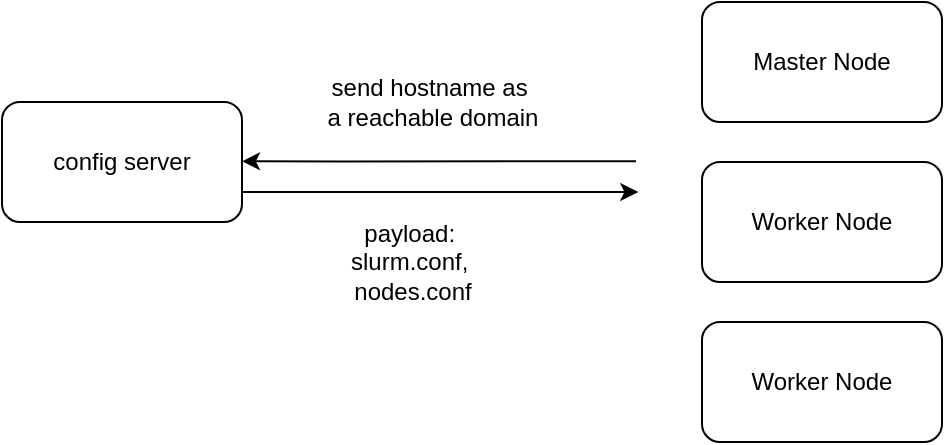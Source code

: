 <mxfile version="24.7.6">
  <diagram id="C5RBs43oDa-KdzZeNtuy" name="Page-1">
    <mxGraphModel dx="657" dy="990" grid="1" gridSize="10" guides="1" tooltips="1" connect="1" arrows="1" fold="1" page="1" pageScale="1" pageWidth="827" pageHeight="1169" math="0" shadow="0">
      <root>
        <mxCell id="WIyWlLk6GJQsqaUBKTNV-0" />
        <mxCell id="WIyWlLk6GJQsqaUBKTNV-1" parent="WIyWlLk6GJQsqaUBKTNV-0" />
        <mxCell id="raQ4VzVuU-KUiw6wAlhz-12" style="edgeStyle=orthogonalEdgeStyle;rounded=0;orthogonalLoop=1;jettySize=auto;html=1;exitX=1;exitY=0.75;exitDx=0;exitDy=0;entryX=0.011;entryY=0.876;entryDx=0;entryDy=0;entryPerimeter=0;" edge="1" parent="WIyWlLk6GJQsqaUBKTNV-1" source="raQ4VzVuU-KUiw6wAlhz-0">
          <mxGeometry relative="1" as="geometry">
            <mxPoint x="358.166" y="205.04" as="targetPoint" />
          </mxGeometry>
        </mxCell>
        <mxCell id="raQ4VzVuU-KUiw6wAlhz-0" value="config server" style="rounded=1;whiteSpace=wrap;html=1;" vertex="1" parent="WIyWlLk6GJQsqaUBKTNV-1">
          <mxGeometry x="40" y="160" width="120" height="60" as="geometry" />
        </mxCell>
        <mxCell id="raQ4VzVuU-KUiw6wAlhz-7" value="Master Node" style="rounded=1;whiteSpace=wrap;html=1;" vertex="1" parent="WIyWlLk6GJQsqaUBKTNV-1">
          <mxGeometry x="390" y="110" width="120" height="60" as="geometry" />
        </mxCell>
        <mxCell id="raQ4VzVuU-KUiw6wAlhz-9" style="edgeStyle=orthogonalEdgeStyle;rounded=0;orthogonalLoop=1;jettySize=auto;html=1;entryX=1;entryY=0.5;entryDx=0;entryDy=0;exitX=0;exitY=0.5;exitDx=0;exitDy=0;" edge="1" parent="WIyWlLk6GJQsqaUBKTNV-1">
          <mxGeometry relative="1" as="geometry">
            <mxPoint x="357" y="189.66" as="sourcePoint" />
            <mxPoint x="160" y="189.66" as="targetPoint" />
            <Array as="points">
              <mxPoint x="210" y="189.66" />
              <mxPoint x="210" y="189.66" />
            </Array>
          </mxGeometry>
        </mxCell>
        <mxCell id="raQ4VzVuU-KUiw6wAlhz-10" value="send hostname as&amp;nbsp;&lt;div&gt;a reachable domain&lt;/div&gt;" style="text;html=1;align=center;verticalAlign=middle;resizable=0;points=[];autosize=1;strokeColor=none;fillColor=none;" vertex="1" parent="WIyWlLk6GJQsqaUBKTNV-1">
          <mxGeometry x="190" y="140" width="130" height="40" as="geometry" />
        </mxCell>
        <mxCell id="raQ4VzVuU-KUiw6wAlhz-14" value="&lt;span style=&quot;text-wrap: wrap;&quot;&gt;payload:&amp;nbsp;&lt;/span&gt;&lt;div&gt;&lt;span style=&quot;text-wrap: wrap;&quot;&gt;slurm.conf,&amp;nbsp;&lt;/span&gt;&lt;/div&gt;&lt;div&gt;&lt;span style=&quot;text-wrap: wrap;&quot;&gt;nodes.conf&lt;/span&gt;&lt;/div&gt;" style="text;html=1;align=center;verticalAlign=middle;resizable=0;points=[];autosize=1;strokeColor=none;fillColor=none;" vertex="1" parent="WIyWlLk6GJQsqaUBKTNV-1">
          <mxGeometry x="200" y="210" width="90" height="60" as="geometry" />
        </mxCell>
        <mxCell id="raQ4VzVuU-KUiw6wAlhz-15" value="Worker Node" style="rounded=1;whiteSpace=wrap;html=1;" vertex="1" parent="WIyWlLk6GJQsqaUBKTNV-1">
          <mxGeometry x="390" y="190" width="120" height="60" as="geometry" />
        </mxCell>
        <mxCell id="raQ4VzVuU-KUiw6wAlhz-16" value="Worker &lt;span style=&quot;background-color: initial;&quot;&gt;Node&lt;/span&gt;" style="rounded=1;whiteSpace=wrap;html=1;" vertex="1" parent="WIyWlLk6GJQsqaUBKTNV-1">
          <mxGeometry x="390" y="270" width="120" height="60" as="geometry" />
        </mxCell>
      </root>
    </mxGraphModel>
  </diagram>
</mxfile>
